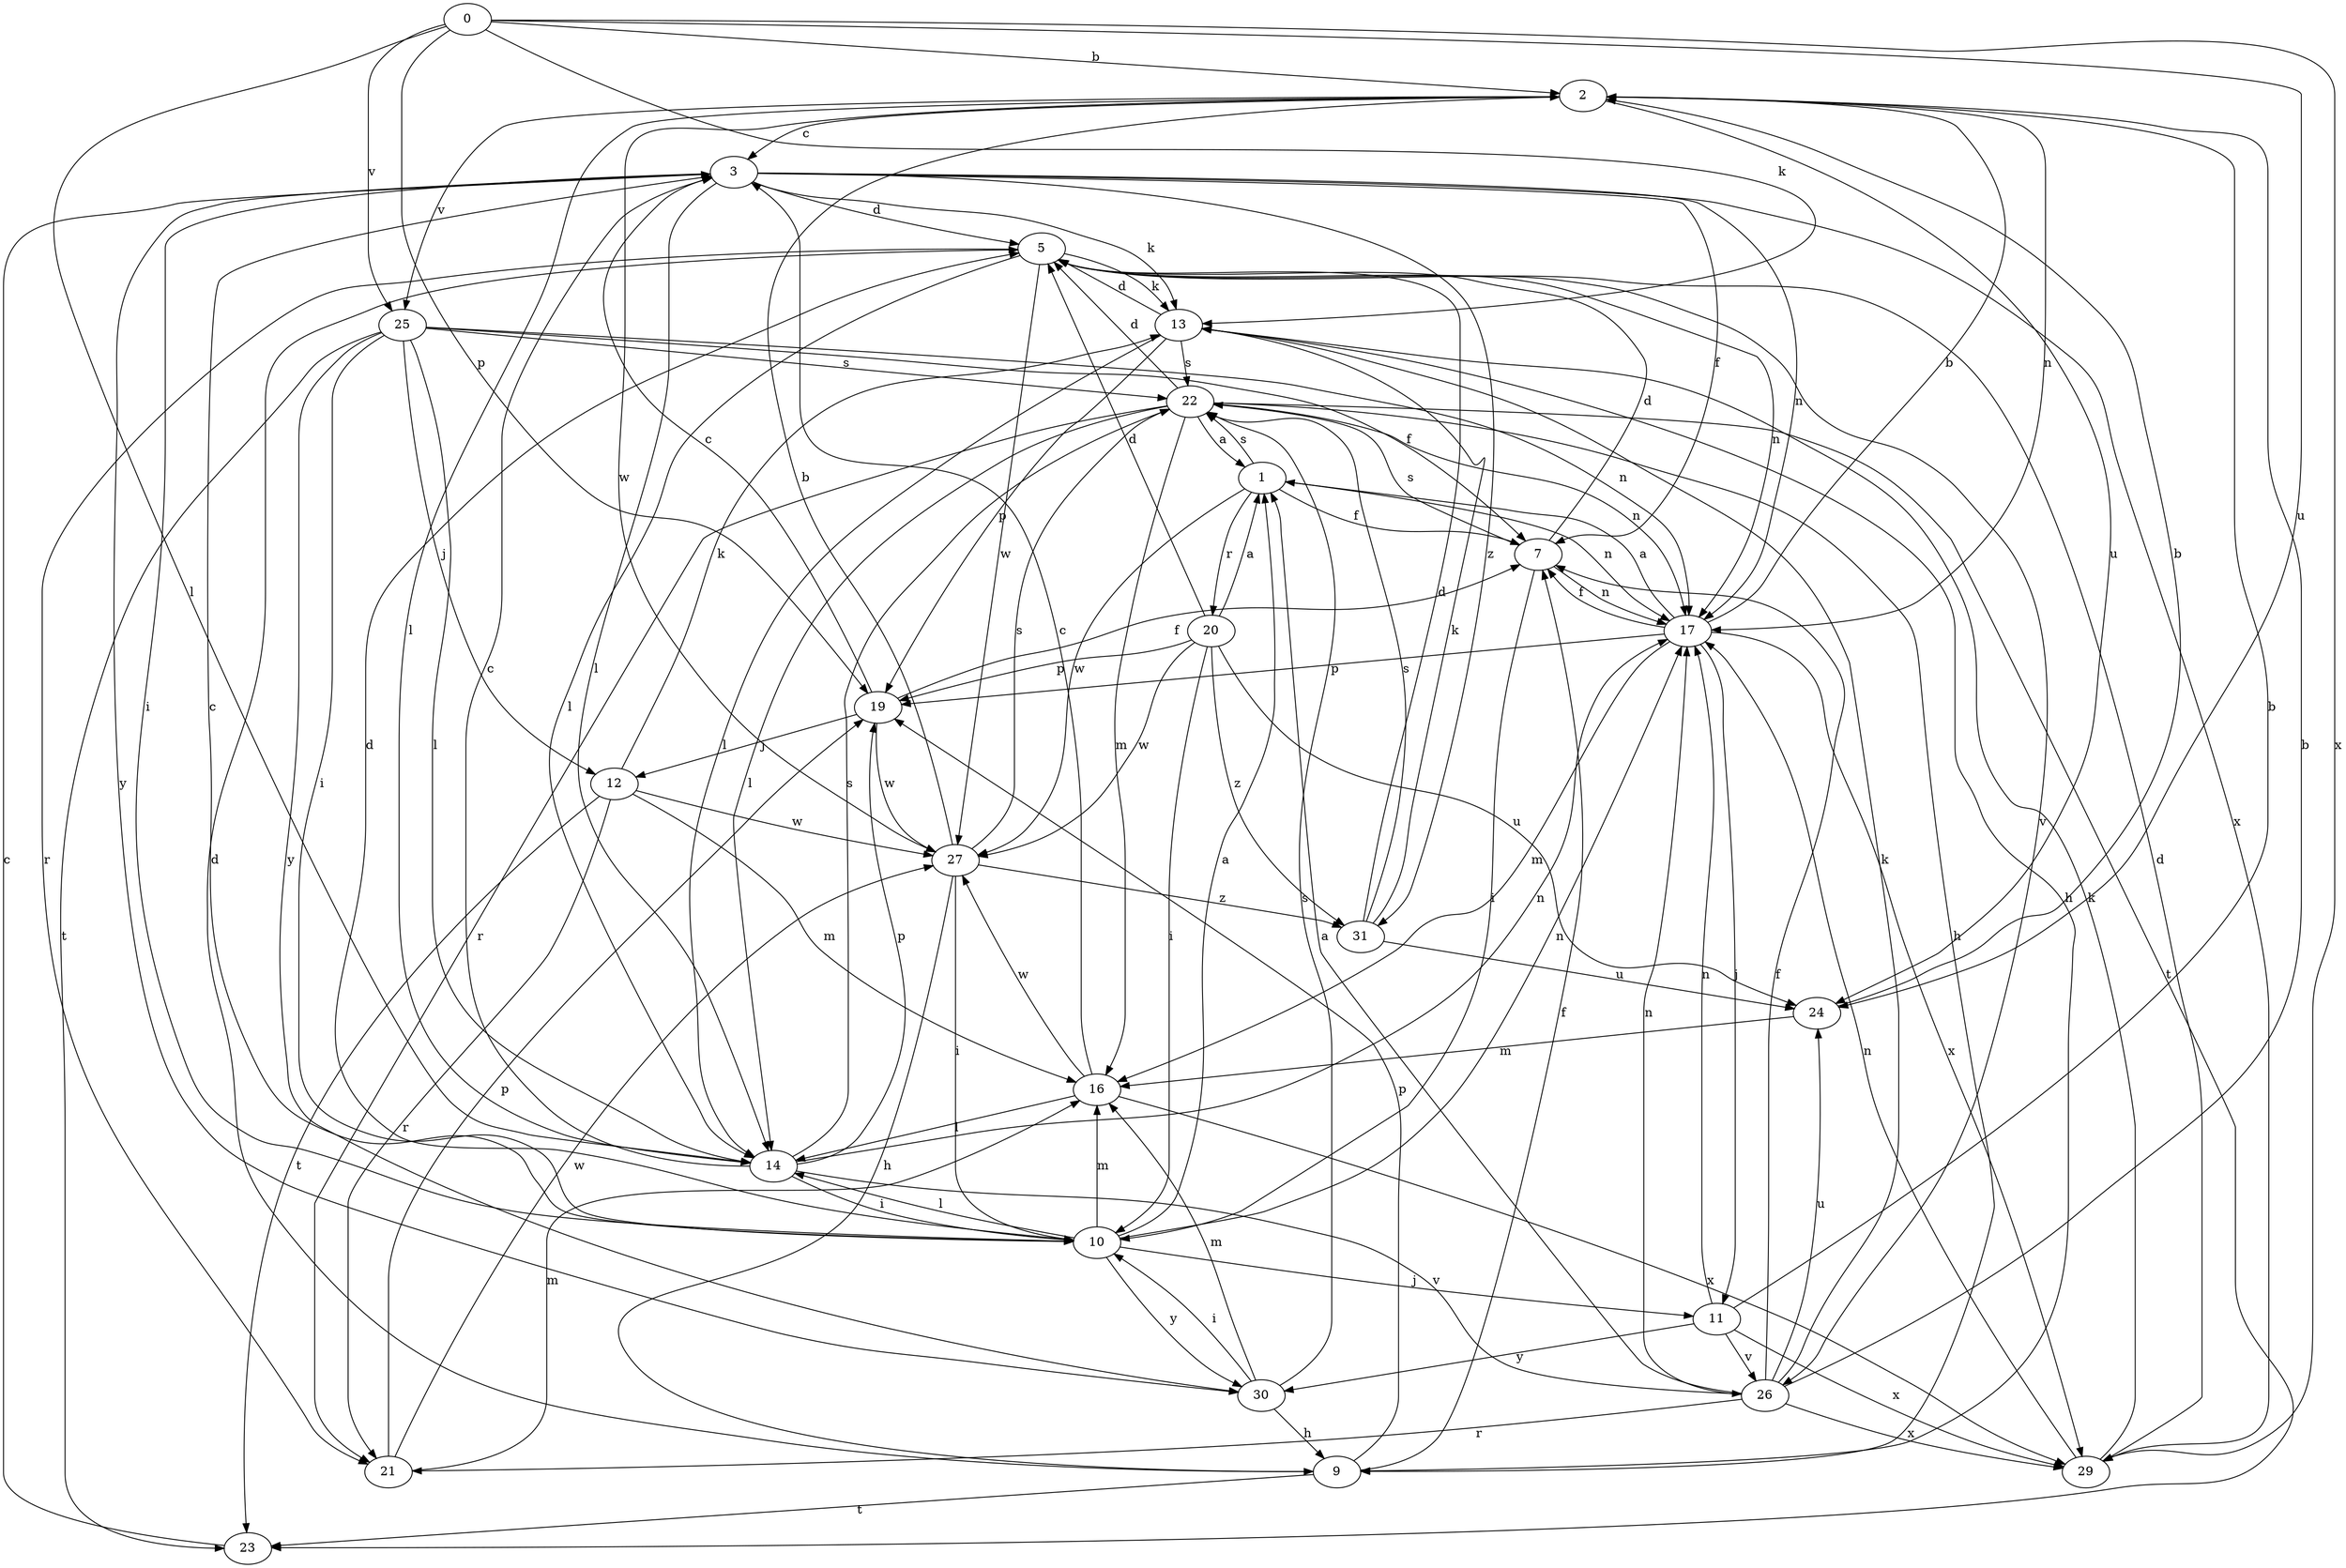 strict digraph  {
0;
1;
2;
3;
5;
7;
9;
10;
11;
12;
13;
14;
16;
17;
19;
20;
21;
22;
23;
24;
25;
26;
27;
29;
30;
31;
0 -> 2  [label=b];
0 -> 13  [label=k];
0 -> 14  [label=l];
0 -> 19  [label=p];
0 -> 24  [label=u];
0 -> 25  [label=v];
0 -> 29  [label=x];
1 -> 7  [label=f];
1 -> 17  [label=n];
1 -> 20  [label=r];
1 -> 22  [label=s];
1 -> 27  [label=w];
2 -> 3  [label=c];
2 -> 14  [label=l];
2 -> 17  [label=n];
2 -> 24  [label=u];
2 -> 25  [label=v];
2 -> 27  [label=w];
3 -> 5  [label=d];
3 -> 7  [label=f];
3 -> 10  [label=i];
3 -> 13  [label=k];
3 -> 14  [label=l];
3 -> 17  [label=n];
3 -> 29  [label=x];
3 -> 30  [label=y];
3 -> 31  [label=z];
5 -> 13  [label=k];
5 -> 14  [label=l];
5 -> 17  [label=n];
5 -> 21  [label=r];
5 -> 26  [label=v];
5 -> 27  [label=w];
7 -> 5  [label=d];
7 -> 10  [label=i];
7 -> 17  [label=n];
7 -> 22  [label=s];
9 -> 5  [label=d];
9 -> 7  [label=f];
9 -> 19  [label=p];
9 -> 23  [label=t];
10 -> 1  [label=a];
10 -> 3  [label=c];
10 -> 5  [label=d];
10 -> 11  [label=j];
10 -> 14  [label=l];
10 -> 16  [label=m];
10 -> 17  [label=n];
10 -> 30  [label=y];
11 -> 2  [label=b];
11 -> 17  [label=n];
11 -> 26  [label=v];
11 -> 29  [label=x];
11 -> 30  [label=y];
12 -> 13  [label=k];
12 -> 16  [label=m];
12 -> 21  [label=r];
12 -> 23  [label=t];
12 -> 27  [label=w];
13 -> 5  [label=d];
13 -> 9  [label=h];
13 -> 14  [label=l];
13 -> 19  [label=p];
13 -> 22  [label=s];
14 -> 3  [label=c];
14 -> 10  [label=i];
14 -> 17  [label=n];
14 -> 19  [label=p];
14 -> 22  [label=s];
14 -> 26  [label=v];
16 -> 3  [label=c];
16 -> 14  [label=l];
16 -> 27  [label=w];
16 -> 29  [label=x];
17 -> 1  [label=a];
17 -> 2  [label=b];
17 -> 7  [label=f];
17 -> 11  [label=j];
17 -> 16  [label=m];
17 -> 19  [label=p];
17 -> 29  [label=x];
19 -> 3  [label=c];
19 -> 7  [label=f];
19 -> 12  [label=j];
19 -> 27  [label=w];
20 -> 1  [label=a];
20 -> 5  [label=d];
20 -> 10  [label=i];
20 -> 19  [label=p];
20 -> 24  [label=u];
20 -> 27  [label=w];
20 -> 31  [label=z];
21 -> 16  [label=m];
21 -> 19  [label=p];
21 -> 27  [label=w];
22 -> 1  [label=a];
22 -> 5  [label=d];
22 -> 9  [label=h];
22 -> 14  [label=l];
22 -> 16  [label=m];
22 -> 17  [label=n];
22 -> 21  [label=r];
22 -> 23  [label=t];
23 -> 3  [label=c];
24 -> 2  [label=b];
24 -> 16  [label=m];
25 -> 7  [label=f];
25 -> 10  [label=i];
25 -> 12  [label=j];
25 -> 14  [label=l];
25 -> 17  [label=n];
25 -> 22  [label=s];
25 -> 23  [label=t];
25 -> 30  [label=y];
26 -> 1  [label=a];
26 -> 2  [label=b];
26 -> 7  [label=f];
26 -> 13  [label=k];
26 -> 17  [label=n];
26 -> 21  [label=r];
26 -> 24  [label=u];
26 -> 29  [label=x];
27 -> 2  [label=b];
27 -> 9  [label=h];
27 -> 10  [label=i];
27 -> 22  [label=s];
27 -> 31  [label=z];
29 -> 5  [label=d];
29 -> 13  [label=k];
29 -> 17  [label=n];
30 -> 9  [label=h];
30 -> 10  [label=i];
30 -> 16  [label=m];
30 -> 22  [label=s];
31 -> 5  [label=d];
31 -> 13  [label=k];
31 -> 22  [label=s];
31 -> 24  [label=u];
}
